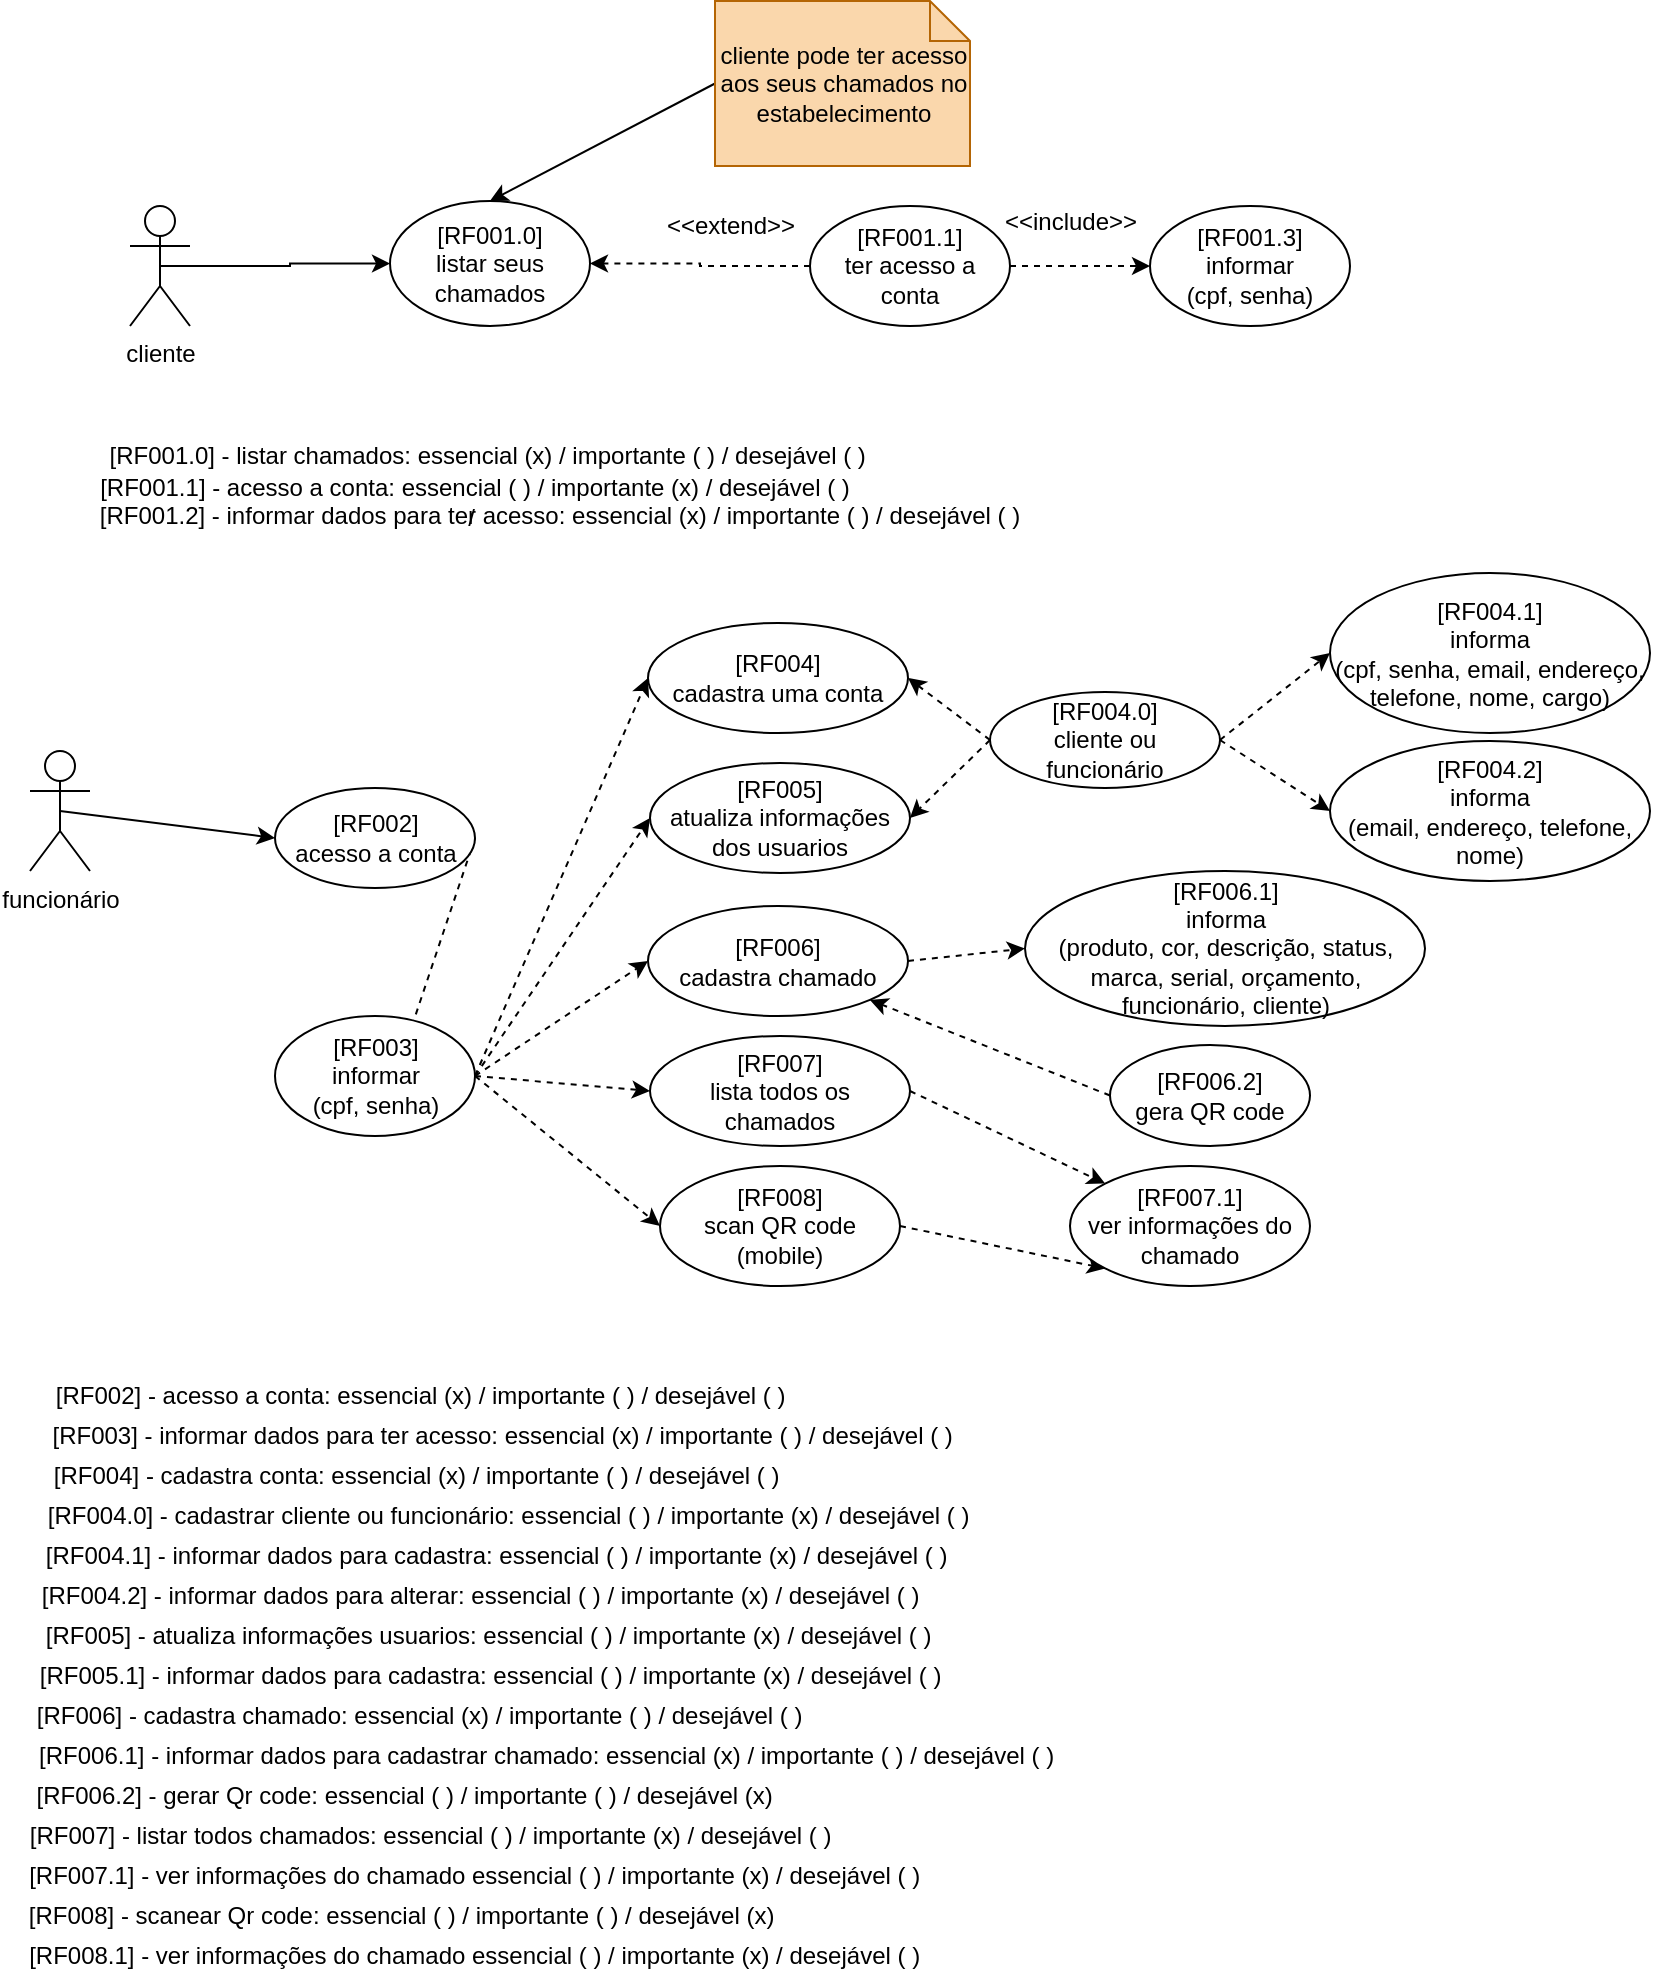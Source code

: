 <mxfile version="20.0.1" type="device"><diagram id="gPcHY_JLYqQ30JObU6JD" name="Page-1"><mxGraphModel dx="1442" dy="1145" grid="1" gridSize="10" guides="1" tooltips="1" connect="1" arrows="1" fold="1" page="1" pageScale="1" pageWidth="827" pageHeight="1169" math="0" shadow="0"><root><mxCell id="0"/><mxCell id="1" parent="0"/><mxCell id="pwZTTxd-8Ym1EB1XafoL-4" style="edgeStyle=orthogonalEdgeStyle;rounded=0;orthogonalLoop=1;jettySize=auto;html=1;exitX=0.5;exitY=0.5;exitDx=0;exitDy=0;exitPerimeter=0;entryX=0;entryY=0.5;entryDx=0;entryDy=0;" parent="1" source="pwZTTxd-8Ym1EB1XafoL-1" target="pwZTTxd-8Ym1EB1XafoL-3" edge="1"><mxGeometry relative="1" as="geometry"/></mxCell><mxCell id="pwZTTxd-8Ym1EB1XafoL-1" value="cliente" style="shape=umlActor;verticalLabelPosition=bottom;verticalAlign=top;html=1;outlineConnect=0;" parent="1" vertex="1"><mxGeometry x="90" y="120" width="30" height="60" as="geometry"/></mxCell><mxCell id="pwZTTxd-8Ym1EB1XafoL-3" value="[RF001.0]&lt;br&gt;listar seus chamados&lt;br&gt;" style="ellipse;whiteSpace=wrap;html=1;" parent="1" vertex="1"><mxGeometry x="220" y="117.5" width="100" height="62.5" as="geometry"/></mxCell><mxCell id="vsug5TrLU3Bx6rtGz-9w-4" style="edgeStyle=orthogonalEdgeStyle;rounded=0;orthogonalLoop=1;jettySize=auto;html=1;exitX=1;exitY=0.5;exitDx=0;exitDy=0;dashed=1;" edge="1" parent="1" source="pwZTTxd-8Ym1EB1XafoL-6" target="vsug5TrLU3Bx6rtGz-9w-3"><mxGeometry relative="1" as="geometry"/></mxCell><mxCell id="vsug5TrLU3Bx6rtGz-9w-5" style="edgeStyle=orthogonalEdgeStyle;rounded=0;orthogonalLoop=1;jettySize=auto;html=1;exitX=0;exitY=0.5;exitDx=0;exitDy=0;entryX=1;entryY=0.5;entryDx=0;entryDy=0;dashed=1;" edge="1" parent="1" source="pwZTTxd-8Ym1EB1XafoL-6" target="pwZTTxd-8Ym1EB1XafoL-3"><mxGeometry relative="1" as="geometry"/></mxCell><mxCell id="pwZTTxd-8Ym1EB1XafoL-6" value="[RF001.1]&lt;br&gt;ter acesso a conta" style="ellipse;whiteSpace=wrap;html=1;" parent="1" vertex="1"><mxGeometry x="430" y="120" width="100" height="60" as="geometry"/></mxCell><mxCell id="pwZTTxd-8Ym1EB1XafoL-14" style="edgeStyle=none;rounded=0;orthogonalLoop=1;jettySize=auto;html=1;exitX=1;exitY=0.5;exitDx=0;exitDy=0;entryX=0;entryY=0.5;entryDx=0;entryDy=0;dashed=1;" parent="1" source="vsug5TrLU3Bx6rtGz-9w-13" target="pwZTTxd-8Ym1EB1XafoL-13" edge="1"><mxGeometry relative="1" as="geometry"/></mxCell><mxCell id="pwZTTxd-8Ym1EB1XafoL-29" style="edgeStyle=none;rounded=0;orthogonalLoop=1;jettySize=auto;html=1;exitX=1;exitY=0.5;exitDx=0;exitDy=0;entryX=0;entryY=0.5;entryDx=0;entryDy=0;dashed=1;" parent="1" source="vsug5TrLU3Bx6rtGz-9w-13" target="pwZTTxd-8Ym1EB1XafoL-23" edge="1"><mxGeometry relative="1" as="geometry"/></mxCell><mxCell id="pwZTTxd-8Ym1EB1XafoL-30" style="edgeStyle=none;rounded=0;orthogonalLoop=1;jettySize=auto;html=1;exitX=1;exitY=0.5;exitDx=0;exitDy=0;entryX=0;entryY=0.5;entryDx=0;entryDy=0;dashed=1;" parent="1" source="vsug5TrLU3Bx6rtGz-9w-13" target="pwZTTxd-8Ym1EB1XafoL-24" edge="1"><mxGeometry relative="1" as="geometry"/></mxCell><mxCell id="pwZTTxd-8Ym1EB1XafoL-31" style="edgeStyle=none;rounded=0;orthogonalLoop=1;jettySize=auto;html=1;exitX=1;exitY=0.5;exitDx=0;exitDy=0;entryX=0;entryY=0.5;entryDx=0;entryDy=0;dashed=1;" parent="1" source="vsug5TrLU3Bx6rtGz-9w-13" target="pwZTTxd-8Ym1EB1XafoL-27" edge="1"><mxGeometry relative="1" as="geometry"/></mxCell><mxCell id="vsug5TrLU3Bx6rtGz-9w-12" style="edgeStyle=none;rounded=0;orthogonalLoop=1;jettySize=auto;html=1;exitX=0.5;exitY=0.5;exitDx=0;exitDy=0;exitPerimeter=0;entryX=0;entryY=0.5;entryDx=0;entryDy=0;" edge="1" parent="1" source="pwZTTxd-8Ym1EB1XafoL-12" target="vsug5TrLU3Bx6rtGz-9w-11"><mxGeometry relative="1" as="geometry"/></mxCell><mxCell id="pwZTTxd-8Ym1EB1XafoL-12" value="funcionário" style="shape=umlActor;verticalLabelPosition=bottom;verticalAlign=top;html=1;outlineConnect=0;" parent="1" vertex="1"><mxGeometry x="40" y="392.5" width="30" height="60" as="geometry"/></mxCell><mxCell id="pwZTTxd-8Ym1EB1XafoL-13" value="[RF004]&lt;br&gt;cadastra uma conta" style="ellipse;whiteSpace=wrap;html=1;" parent="1" vertex="1"><mxGeometry x="349" y="328.5" width="130" height="55" as="geometry"/></mxCell><mxCell id="pwZTTxd-8Ym1EB1XafoL-15" value="[RF004.1]&lt;br&gt;informa&lt;br&gt;(cpf, senha, email, endereço, telefone, nome, cargo)" style="ellipse;whiteSpace=wrap;html=1;" parent="1" vertex="1"><mxGeometry x="690" y="303.5" width="160" height="80" as="geometry"/></mxCell><mxCell id="pwZTTxd-8Ym1EB1XafoL-23" value="[RF005]&lt;br&gt;atualiza informações dos usuarios" style="ellipse;whiteSpace=wrap;html=1;" parent="1" vertex="1"><mxGeometry x="350" y="398.5" width="130" height="55" as="geometry"/></mxCell><mxCell id="pwZTTxd-8Ym1EB1XafoL-35" style="edgeStyle=none;rounded=0;orthogonalLoop=1;jettySize=auto;html=1;exitX=1;exitY=0.5;exitDx=0;exitDy=0;entryX=0;entryY=0.5;entryDx=0;entryDy=0;dashed=1;" parent="1" source="pwZTTxd-8Ym1EB1XafoL-24" target="pwZTTxd-8Ym1EB1XafoL-34" edge="1"><mxGeometry relative="1" as="geometry"/></mxCell><mxCell id="pwZTTxd-8Ym1EB1XafoL-24" value="[RF006]&lt;br&gt;cadastra chamado" style="ellipse;whiteSpace=wrap;html=1;" parent="1" vertex="1"><mxGeometry x="349" y="470" width="130" height="55" as="geometry"/></mxCell><mxCell id="vsug5TrLU3Bx6rtGz-9w-49" style="edgeStyle=none;rounded=0;orthogonalLoop=1;jettySize=auto;html=1;exitX=1;exitY=0.5;exitDx=0;exitDy=0;entryX=0;entryY=0;entryDx=0;entryDy=0;dashed=1;" edge="1" parent="1" source="pwZTTxd-8Ym1EB1XafoL-27" target="vsug5TrLU3Bx6rtGz-9w-48"><mxGeometry relative="1" as="geometry"/></mxCell><mxCell id="pwZTTxd-8Ym1EB1XafoL-27" value="[RF007]&lt;br&gt;lista todos os chamados" style="ellipse;whiteSpace=wrap;html=1;" parent="1" vertex="1"><mxGeometry x="350" y="535" width="130" height="55" as="geometry"/></mxCell><mxCell id="pwZTTxd-8Ym1EB1XafoL-32" value="[RF004.2]&lt;br&gt;informa&lt;br&gt;(email, endereço, telefone, nome)" style="ellipse;whiteSpace=wrap;html=1;" parent="1" vertex="1"><mxGeometry x="690" y="387.5" width="160" height="70" as="geometry"/></mxCell><mxCell id="pwZTTxd-8Ym1EB1XafoL-34" value="[RF006.1]&lt;br&gt;informa&lt;br&gt;(produto, cor, descrição, status, marca, serial, orçamento, funcionário, cliente)" style="ellipse;whiteSpace=wrap;html=1;" parent="1" vertex="1"><mxGeometry x="537.5" y="452.5" width="200" height="77.5" as="geometry"/></mxCell><mxCell id="vsug5TrLU3Bx6rtGz-9w-50" style="edgeStyle=none;rounded=0;orthogonalLoop=1;jettySize=auto;html=1;exitX=1;exitY=0.5;exitDx=0;exitDy=0;entryX=0;entryY=1;entryDx=0;entryDy=0;dashed=1;" edge="1" parent="1" source="pwZTTxd-8Ym1EB1XafoL-37" target="vsug5TrLU3Bx6rtGz-9w-48"><mxGeometry relative="1" as="geometry"/></mxCell><mxCell id="pwZTTxd-8Ym1EB1XafoL-37" value="[RF008]&lt;br&gt;scan QR code&lt;br&gt;(mobile)" style="ellipse;whiteSpace=wrap;html=1;" parent="1" vertex="1"><mxGeometry x="355" y="600" width="120" height="60" as="geometry"/></mxCell><mxCell id="pwZTTxd-8Ym1EB1XafoL-40" value="[RF001.0] - listar chamados: essencial (x) / importante ( ) / desejável ( )&amp;nbsp;" style="text;html=1;strokeColor=none;fillColor=none;align=center;verticalAlign=middle;whiteSpace=wrap;rounded=0;" parent="1" vertex="1"><mxGeometry x="77.5" y="230" width="385" height="30" as="geometry"/></mxCell><mxCell id="pwZTTxd-8Ym1EB1XafoL-43" value="[RF001.1] - acesso a conta: essencial ( ) / importante (x) / desejável ( ) /&amp;nbsp;" style="text;html=1;strokeColor=none;fillColor=none;align=center;verticalAlign=middle;whiteSpace=wrap;rounded=0;" parent="1" vertex="1"><mxGeometry x="70" y="252.5" width="385" height="30" as="geometry"/></mxCell><mxCell id="pwZTTxd-8Ym1EB1XafoL-55" style="edgeStyle=none;rounded=0;orthogonalLoop=1;jettySize=auto;html=1;exitX=0;exitY=0.5;exitDx=0;exitDy=0;entryX=1;entryY=1;entryDx=0;entryDy=0;dashed=1;" parent="1" source="pwZTTxd-8Ym1EB1XafoL-53" target="pwZTTxd-8Ym1EB1XafoL-24" edge="1"><mxGeometry relative="1" as="geometry"/></mxCell><mxCell id="pwZTTxd-8Ym1EB1XafoL-53" value="[RF006.2]&lt;br&gt;gera QR code" style="ellipse;whiteSpace=wrap;html=1;" parent="1" vertex="1"><mxGeometry x="580" y="539.5" width="100" height="50.5" as="geometry"/></mxCell><mxCell id="vsug5TrLU3Bx6rtGz-9w-3" value="[RF001.3]&lt;br&gt;informar&lt;br&gt;(cpf, senha)" style="ellipse;whiteSpace=wrap;html=1;" vertex="1" parent="1"><mxGeometry x="600" y="120" width="100" height="60" as="geometry"/></mxCell><mxCell id="vsug5TrLU3Bx6rtGz-9w-8" style="rounded=0;orthogonalLoop=1;jettySize=auto;html=1;exitX=0;exitY=0.5;exitDx=0;exitDy=0;exitPerimeter=0;entryX=0.5;entryY=0;entryDx=0;entryDy=0;" edge="1" parent="1" source="vsug5TrLU3Bx6rtGz-9w-6" target="pwZTTxd-8Ym1EB1XafoL-3"><mxGeometry relative="1" as="geometry"/></mxCell><mxCell id="vsug5TrLU3Bx6rtGz-9w-6" value="cliente pode ter acesso aos seus chamados no estabelecimento" style="shape=note;size=20;whiteSpace=wrap;html=1;fillColor=#fad7ac;strokeColor=#b46504;" vertex="1" parent="1"><mxGeometry x="382.5" y="17.5" width="127.5" height="82.5" as="geometry"/></mxCell><mxCell id="vsug5TrLU3Bx6rtGz-9w-9" value="&amp;lt;&amp;lt;extend&amp;gt;&amp;gt;" style="text;html=1;align=center;verticalAlign=middle;resizable=0;points=[];autosize=1;strokeColor=none;fillColor=none;" vertex="1" parent="1"><mxGeometry x="350" y="120" width="80" height="20" as="geometry"/></mxCell><mxCell id="vsug5TrLU3Bx6rtGz-9w-10" value="&amp;lt;&amp;lt;include&amp;gt;&amp;gt;" style="text;html=1;align=center;verticalAlign=middle;resizable=0;points=[];autosize=1;strokeColor=none;fillColor=none;" vertex="1" parent="1"><mxGeometry x="520" y="117.5" width="80" height="20" as="geometry"/></mxCell><mxCell id="vsug5TrLU3Bx6rtGz-9w-14" style="edgeStyle=none;rounded=0;orthogonalLoop=1;jettySize=auto;html=1;exitX=1;exitY=0.5;exitDx=0;exitDy=0;entryX=0.5;entryY=1;entryDx=0;entryDy=0;dashed=1;" edge="1" parent="1" source="vsug5TrLU3Bx6rtGz-9w-11" target="vsug5TrLU3Bx6rtGz-9w-13"><mxGeometry relative="1" as="geometry"/></mxCell><mxCell id="vsug5TrLU3Bx6rtGz-9w-51" style="edgeStyle=none;rounded=0;orthogonalLoop=1;jettySize=auto;html=1;exitX=1;exitY=0.5;exitDx=0;exitDy=0;entryX=0;entryY=0.5;entryDx=0;entryDy=0;dashed=1;" edge="1" parent="1" source="vsug5TrLU3Bx6rtGz-9w-13" target="pwZTTxd-8Ym1EB1XafoL-37"><mxGeometry relative="1" as="geometry"/></mxCell><mxCell id="vsug5TrLU3Bx6rtGz-9w-11" value="[RF002]&lt;br&gt;acesso a conta" style="ellipse;whiteSpace=wrap;html=1;" vertex="1" parent="1"><mxGeometry x="162.5" y="411" width="100" height="50" as="geometry"/></mxCell><mxCell id="vsug5TrLU3Bx6rtGz-9w-13" value="[RF003]&lt;br&gt;informar&lt;br&gt;(cpf, senha)" style="ellipse;whiteSpace=wrap;html=1;" vertex="1" parent="1"><mxGeometry x="162.5" y="525" width="100" height="60" as="geometry"/></mxCell><mxCell id="vsug5TrLU3Bx6rtGz-9w-43" style="edgeStyle=none;rounded=0;orthogonalLoop=1;jettySize=auto;html=1;exitX=0;exitY=0.5;exitDx=0;exitDy=0;entryX=1;entryY=0.5;entryDx=0;entryDy=0;dashed=1;" edge="1" parent="1" source="vsug5TrLU3Bx6rtGz-9w-32" target="pwZTTxd-8Ym1EB1XafoL-13"><mxGeometry relative="1" as="geometry"/></mxCell><mxCell id="vsug5TrLU3Bx6rtGz-9w-44" style="edgeStyle=none;rounded=0;orthogonalLoop=1;jettySize=auto;html=1;exitX=0;exitY=0.5;exitDx=0;exitDy=0;dashed=1;entryX=1;entryY=0.5;entryDx=0;entryDy=0;" edge="1" parent="1" source="vsug5TrLU3Bx6rtGz-9w-32" target="pwZTTxd-8Ym1EB1XafoL-23"><mxGeometry relative="1" as="geometry"><mxPoint x="500" y="400" as="targetPoint"/></mxGeometry></mxCell><mxCell id="vsug5TrLU3Bx6rtGz-9w-45" style="edgeStyle=none;rounded=0;orthogonalLoop=1;jettySize=auto;html=1;exitX=1;exitY=0.5;exitDx=0;exitDy=0;entryX=0;entryY=0.5;entryDx=0;entryDy=0;dashed=1;" edge="1" parent="1" source="vsug5TrLU3Bx6rtGz-9w-32" target="pwZTTxd-8Ym1EB1XafoL-15"><mxGeometry relative="1" as="geometry"/></mxCell><mxCell id="vsug5TrLU3Bx6rtGz-9w-46" style="edgeStyle=none;rounded=0;orthogonalLoop=1;jettySize=auto;html=1;exitX=1;exitY=0.5;exitDx=0;exitDy=0;entryX=0;entryY=0.5;entryDx=0;entryDy=0;dashed=1;" edge="1" parent="1" source="vsug5TrLU3Bx6rtGz-9w-32" target="pwZTTxd-8Ym1EB1XafoL-32"><mxGeometry relative="1" as="geometry"/></mxCell><mxCell id="vsug5TrLU3Bx6rtGz-9w-32" value="[RF004.0]&lt;br&gt;cliente ou funcionário" style="ellipse;whiteSpace=wrap;html=1;" vertex="1" parent="1"><mxGeometry x="520" y="363" width="115" height="48" as="geometry"/></mxCell><mxCell id="vsug5TrLU3Bx6rtGz-9w-48" value="[RF007.1]&lt;br&gt;ver informações do chamado" style="ellipse;whiteSpace=wrap;html=1;" vertex="1" parent="1"><mxGeometry x="560" y="600" width="120" height="60" as="geometry"/></mxCell><mxCell id="vsug5TrLU3Bx6rtGz-9w-53" value="[RF001.2] - informar dados para ter acesso: essencial (x) / importante ( ) / desejável ( )" style="text;html=1;strokeColor=none;fillColor=none;align=center;verticalAlign=middle;whiteSpace=wrap;rounded=0;" vertex="1" parent="1"><mxGeometry x="70" y="260" width="470" height="30" as="geometry"/></mxCell><mxCell id="vsug5TrLU3Bx6rtGz-9w-55" value="[RF002] - acesso a conta: essencial (x) / importante ( ) / desejável ( )&amp;nbsp;" style="text;html=1;strokeColor=none;fillColor=none;align=center;verticalAlign=middle;whiteSpace=wrap;rounded=0;" vertex="1" parent="1"><mxGeometry x="50" y="700" width="373.75" height="30" as="geometry"/></mxCell><mxCell id="vsug5TrLU3Bx6rtGz-9w-56" value="[RF003] - informar dados para ter acesso: essencial (x) / importante ( ) / desejável ( )&amp;nbsp;" style="text;html=1;strokeColor=none;fillColor=none;align=center;verticalAlign=middle;whiteSpace=wrap;rounded=0;" vertex="1" parent="1"><mxGeometry x="50" y="720" width="456.25" height="30" as="geometry"/></mxCell><mxCell id="vsug5TrLU3Bx6rtGz-9w-62" value="[RF004] - cadastra conta: essencial (x) / importante ( ) / desejável ( )&amp;nbsp;" style="text;html=1;strokeColor=none;fillColor=none;align=center;verticalAlign=middle;whiteSpace=wrap;rounded=0;" vertex="1" parent="1"><mxGeometry x="46.25" y="740" width="377.5" height="30" as="geometry"/></mxCell><mxCell id="vsug5TrLU3Bx6rtGz-9w-63" value="[RF005] - atualiza informações usuarios: essencial ( ) / importante (x) / desejável ( )&amp;nbsp;" style="text;html=1;strokeColor=none;fillColor=none;align=center;verticalAlign=middle;whiteSpace=wrap;rounded=0;" vertex="1" parent="1"><mxGeometry x="46.25" y="820" width="450" height="30" as="geometry"/></mxCell><mxCell id="vsug5TrLU3Bx6rtGz-9w-64" value="[RF006] - cadastra chamado: essencial (x) / importante ( ) / desejável ( )&amp;nbsp;" style="text;html=1;strokeColor=none;fillColor=none;align=center;verticalAlign=middle;whiteSpace=wrap;rounded=0;" vertex="1" parent="1"><mxGeometry x="40.0" y="860" width="392.5" height="30" as="geometry"/></mxCell><mxCell id="vsug5TrLU3Bx6rtGz-9w-65" value="[RF007] - listar todos chamados: essencial ( ) / importante (x) / desejável ( )&amp;nbsp;" style="text;html=1;strokeColor=none;fillColor=none;align=center;verticalAlign=middle;whiteSpace=wrap;rounded=0;" vertex="1" parent="1"><mxGeometry x="35.93" y="920" width="411.87" height="30" as="geometry"/></mxCell><mxCell id="vsug5TrLU3Bx6rtGz-9w-66" value="[RF008] - scanear Qr code: essencial ( ) / importante ( ) / desejável (x)&amp;nbsp;" style="text;html=1;strokeColor=none;fillColor=none;align=center;verticalAlign=middle;whiteSpace=wrap;rounded=0;" vertex="1" parent="1"><mxGeometry x="37.5" y="960" width="378.75" height="30" as="geometry"/></mxCell><mxCell id="vsug5TrLU3Bx6rtGz-9w-68" value="[RF004.0] - cadastrar cliente ou funcionário: essencial ( ) / importante (x) / desejável ( )&amp;nbsp;" style="text;html=1;strokeColor=none;fillColor=none;align=center;verticalAlign=middle;whiteSpace=wrap;rounded=0;" vertex="1" parent="1"><mxGeometry x="46.25" y="760" width="470" height="30" as="geometry"/></mxCell><mxCell id="vsug5TrLU3Bx6rtGz-9w-69" value="[RF004.1] - informar dados para cadastra: essencial ( ) / importante (x) / desejável ( )&amp;nbsp;" style="text;html=1;strokeColor=none;fillColor=none;align=center;verticalAlign=middle;whiteSpace=wrap;rounded=0;" vertex="1" parent="1"><mxGeometry x="42.5" y="780" width="463.75" height="30" as="geometry"/></mxCell><mxCell id="vsug5TrLU3Bx6rtGz-9w-70" value="[RF004.2] - informar dados para alterar: essencial ( ) / importante (x) / desejável ( )&amp;nbsp;" style="text;html=1;strokeColor=none;fillColor=none;align=center;verticalAlign=middle;whiteSpace=wrap;rounded=0;" vertex="1" parent="1"><mxGeometry x="42.5" y="800" width="447.5" height="30" as="geometry"/></mxCell><mxCell id="vsug5TrLU3Bx6rtGz-9w-71" value="[RF006.1] - informar dados para cadastrar chamado: essencial (x) / importante ( ) / desejável ( )&amp;nbsp;" style="text;html=1;strokeColor=none;fillColor=none;align=center;verticalAlign=middle;whiteSpace=wrap;rounded=0;" vertex="1" parent="1"><mxGeometry x="40.0" y="880" width="520" height="30" as="geometry"/></mxCell><mxCell id="vsug5TrLU3Bx6rtGz-9w-72" value="[RF006.2] - gerar Qr code: essencial ( ) / importante ( ) / desejável (x)&amp;nbsp;" style="text;html=1;strokeColor=none;fillColor=none;align=center;verticalAlign=middle;whiteSpace=wrap;rounded=0;" vertex="1" parent="1"><mxGeometry x="40.0" y="900" width="377.5" height="30" as="geometry"/></mxCell><mxCell id="vsug5TrLU3Bx6rtGz-9w-74" value="[RF007.1] - ver informações do chamado essencial ( ) / importante (x) / desejável ( )&amp;nbsp;" style="text;html=1;strokeColor=none;fillColor=none;align=center;verticalAlign=middle;whiteSpace=wrap;rounded=0;" vertex="1" parent="1"><mxGeometry x="37.49" y="940" width="453.75" height="30" as="geometry"/></mxCell><mxCell id="vsug5TrLU3Bx6rtGz-9w-75" value="[RF008.1] - ver informações do chamado essencial ( ) / importante (x) / desejável ( )&amp;nbsp;" style="text;html=1;strokeColor=none;fillColor=none;align=center;verticalAlign=middle;whiteSpace=wrap;rounded=0;" vertex="1" parent="1"><mxGeometry x="34.37" y="980" width="460" height="30" as="geometry"/></mxCell><mxCell id="vsug5TrLU3Bx6rtGz-9w-76" value="[RF005.1] - informar dados para cadastra: essencial ( ) / importante (x) / desejável ( )&amp;nbsp;" style="text;html=1;strokeColor=none;fillColor=none;align=center;verticalAlign=middle;whiteSpace=wrap;rounded=0;" vertex="1" parent="1"><mxGeometry x="42.5" y="840" width="457.5" height="30" as="geometry"/></mxCell></root></mxGraphModel></diagram></mxfile>